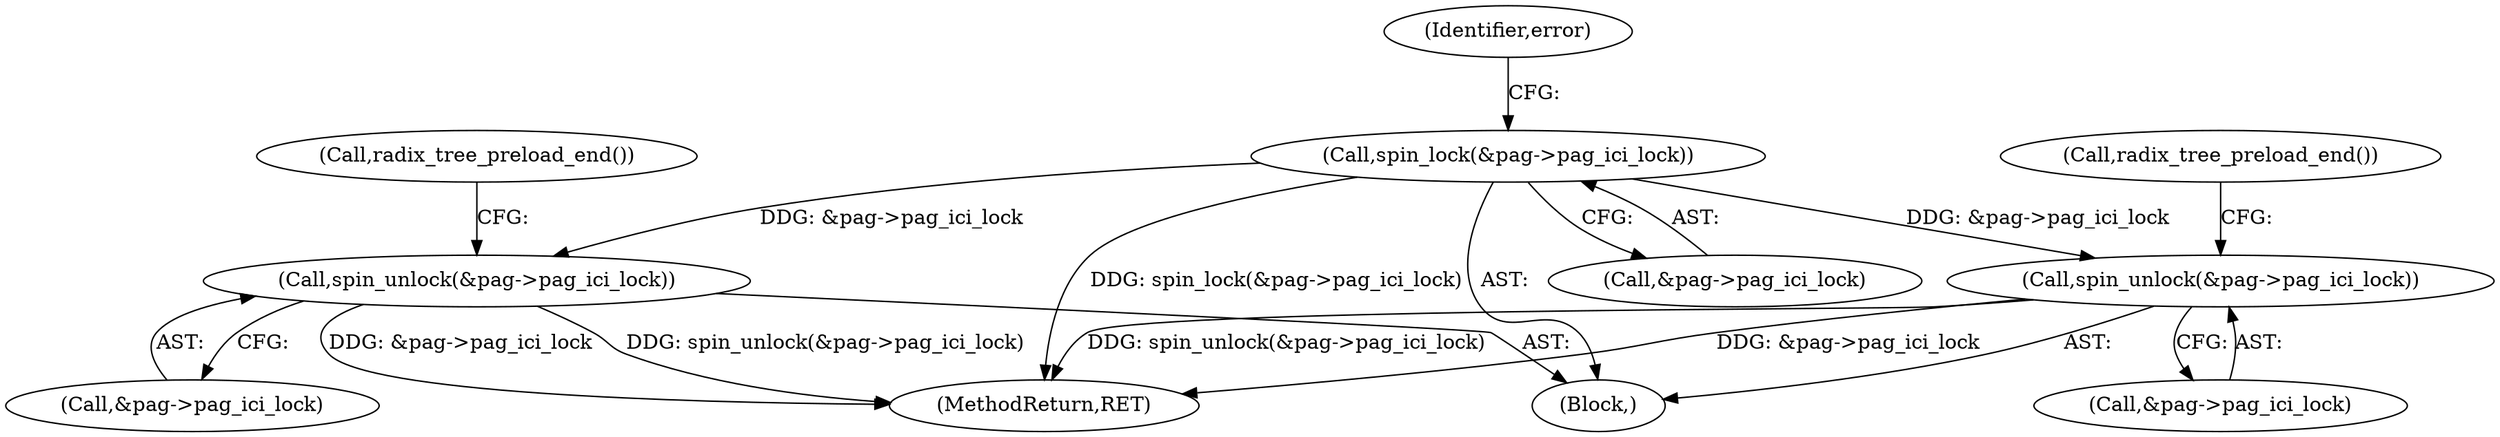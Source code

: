 digraph "0_linux_afca6c5b2595fc44383919fba740c194b0b76aff_0@pointer" {
"1000210" [label="(Call,spin_lock(&pag->pag_ici_lock))"];
"1000241" [label="(Call,spin_unlock(&pag->pag_ici_lock))"];
"1000254" [label="(Call,spin_unlock(&pag->pag_ici_lock))"];
"1000241" [label="(Call,spin_unlock(&pag->pag_ici_lock))"];
"1000254" [label="(Call,spin_unlock(&pag->pag_ici_lock))"];
"1000113" [label="(Block,)"];
"1000242" [label="(Call,&pag->pag_ici_lock)"];
"1000259" [label="(Call,radix_tree_preload_end())"];
"1000273" [label="(MethodReturn,RET)"];
"1000255" [label="(Call,&pag->pag_ici_lock)"];
"1000246" [label="(Call,radix_tree_preload_end())"];
"1000211" [label="(Call,&pag->pag_ici_lock)"];
"1000216" [label="(Identifier,error)"];
"1000210" [label="(Call,spin_lock(&pag->pag_ici_lock))"];
"1000210" -> "1000113"  [label="AST: "];
"1000210" -> "1000211"  [label="CFG: "];
"1000211" -> "1000210"  [label="AST: "];
"1000216" -> "1000210"  [label="CFG: "];
"1000210" -> "1000273"  [label="DDG: spin_lock(&pag->pag_ici_lock)"];
"1000210" -> "1000241"  [label="DDG: &pag->pag_ici_lock"];
"1000210" -> "1000254"  [label="DDG: &pag->pag_ici_lock"];
"1000241" -> "1000113"  [label="AST: "];
"1000241" -> "1000242"  [label="CFG: "];
"1000242" -> "1000241"  [label="AST: "];
"1000246" -> "1000241"  [label="CFG: "];
"1000241" -> "1000273"  [label="DDG: &pag->pag_ici_lock"];
"1000241" -> "1000273"  [label="DDG: spin_unlock(&pag->pag_ici_lock)"];
"1000254" -> "1000113"  [label="AST: "];
"1000254" -> "1000255"  [label="CFG: "];
"1000255" -> "1000254"  [label="AST: "];
"1000259" -> "1000254"  [label="CFG: "];
"1000254" -> "1000273"  [label="DDG: &pag->pag_ici_lock"];
"1000254" -> "1000273"  [label="DDG: spin_unlock(&pag->pag_ici_lock)"];
}
